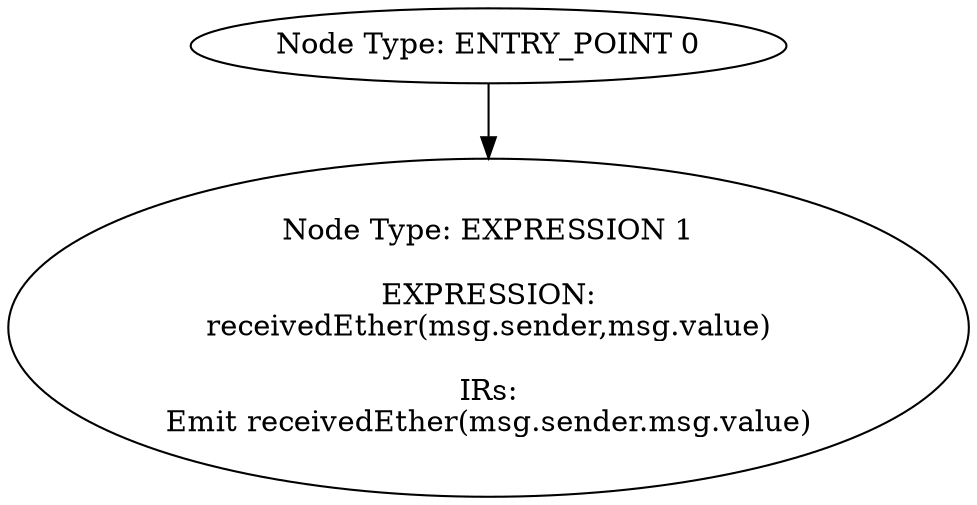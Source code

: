 digraph{
0[label="Node Type: ENTRY_POINT 0
"];
0->1;
1[label="Node Type: EXPRESSION 1

EXPRESSION:
receivedEther(msg.sender,msg.value)

IRs:
Emit receivedEther(msg.sender.msg.value)"];
}
